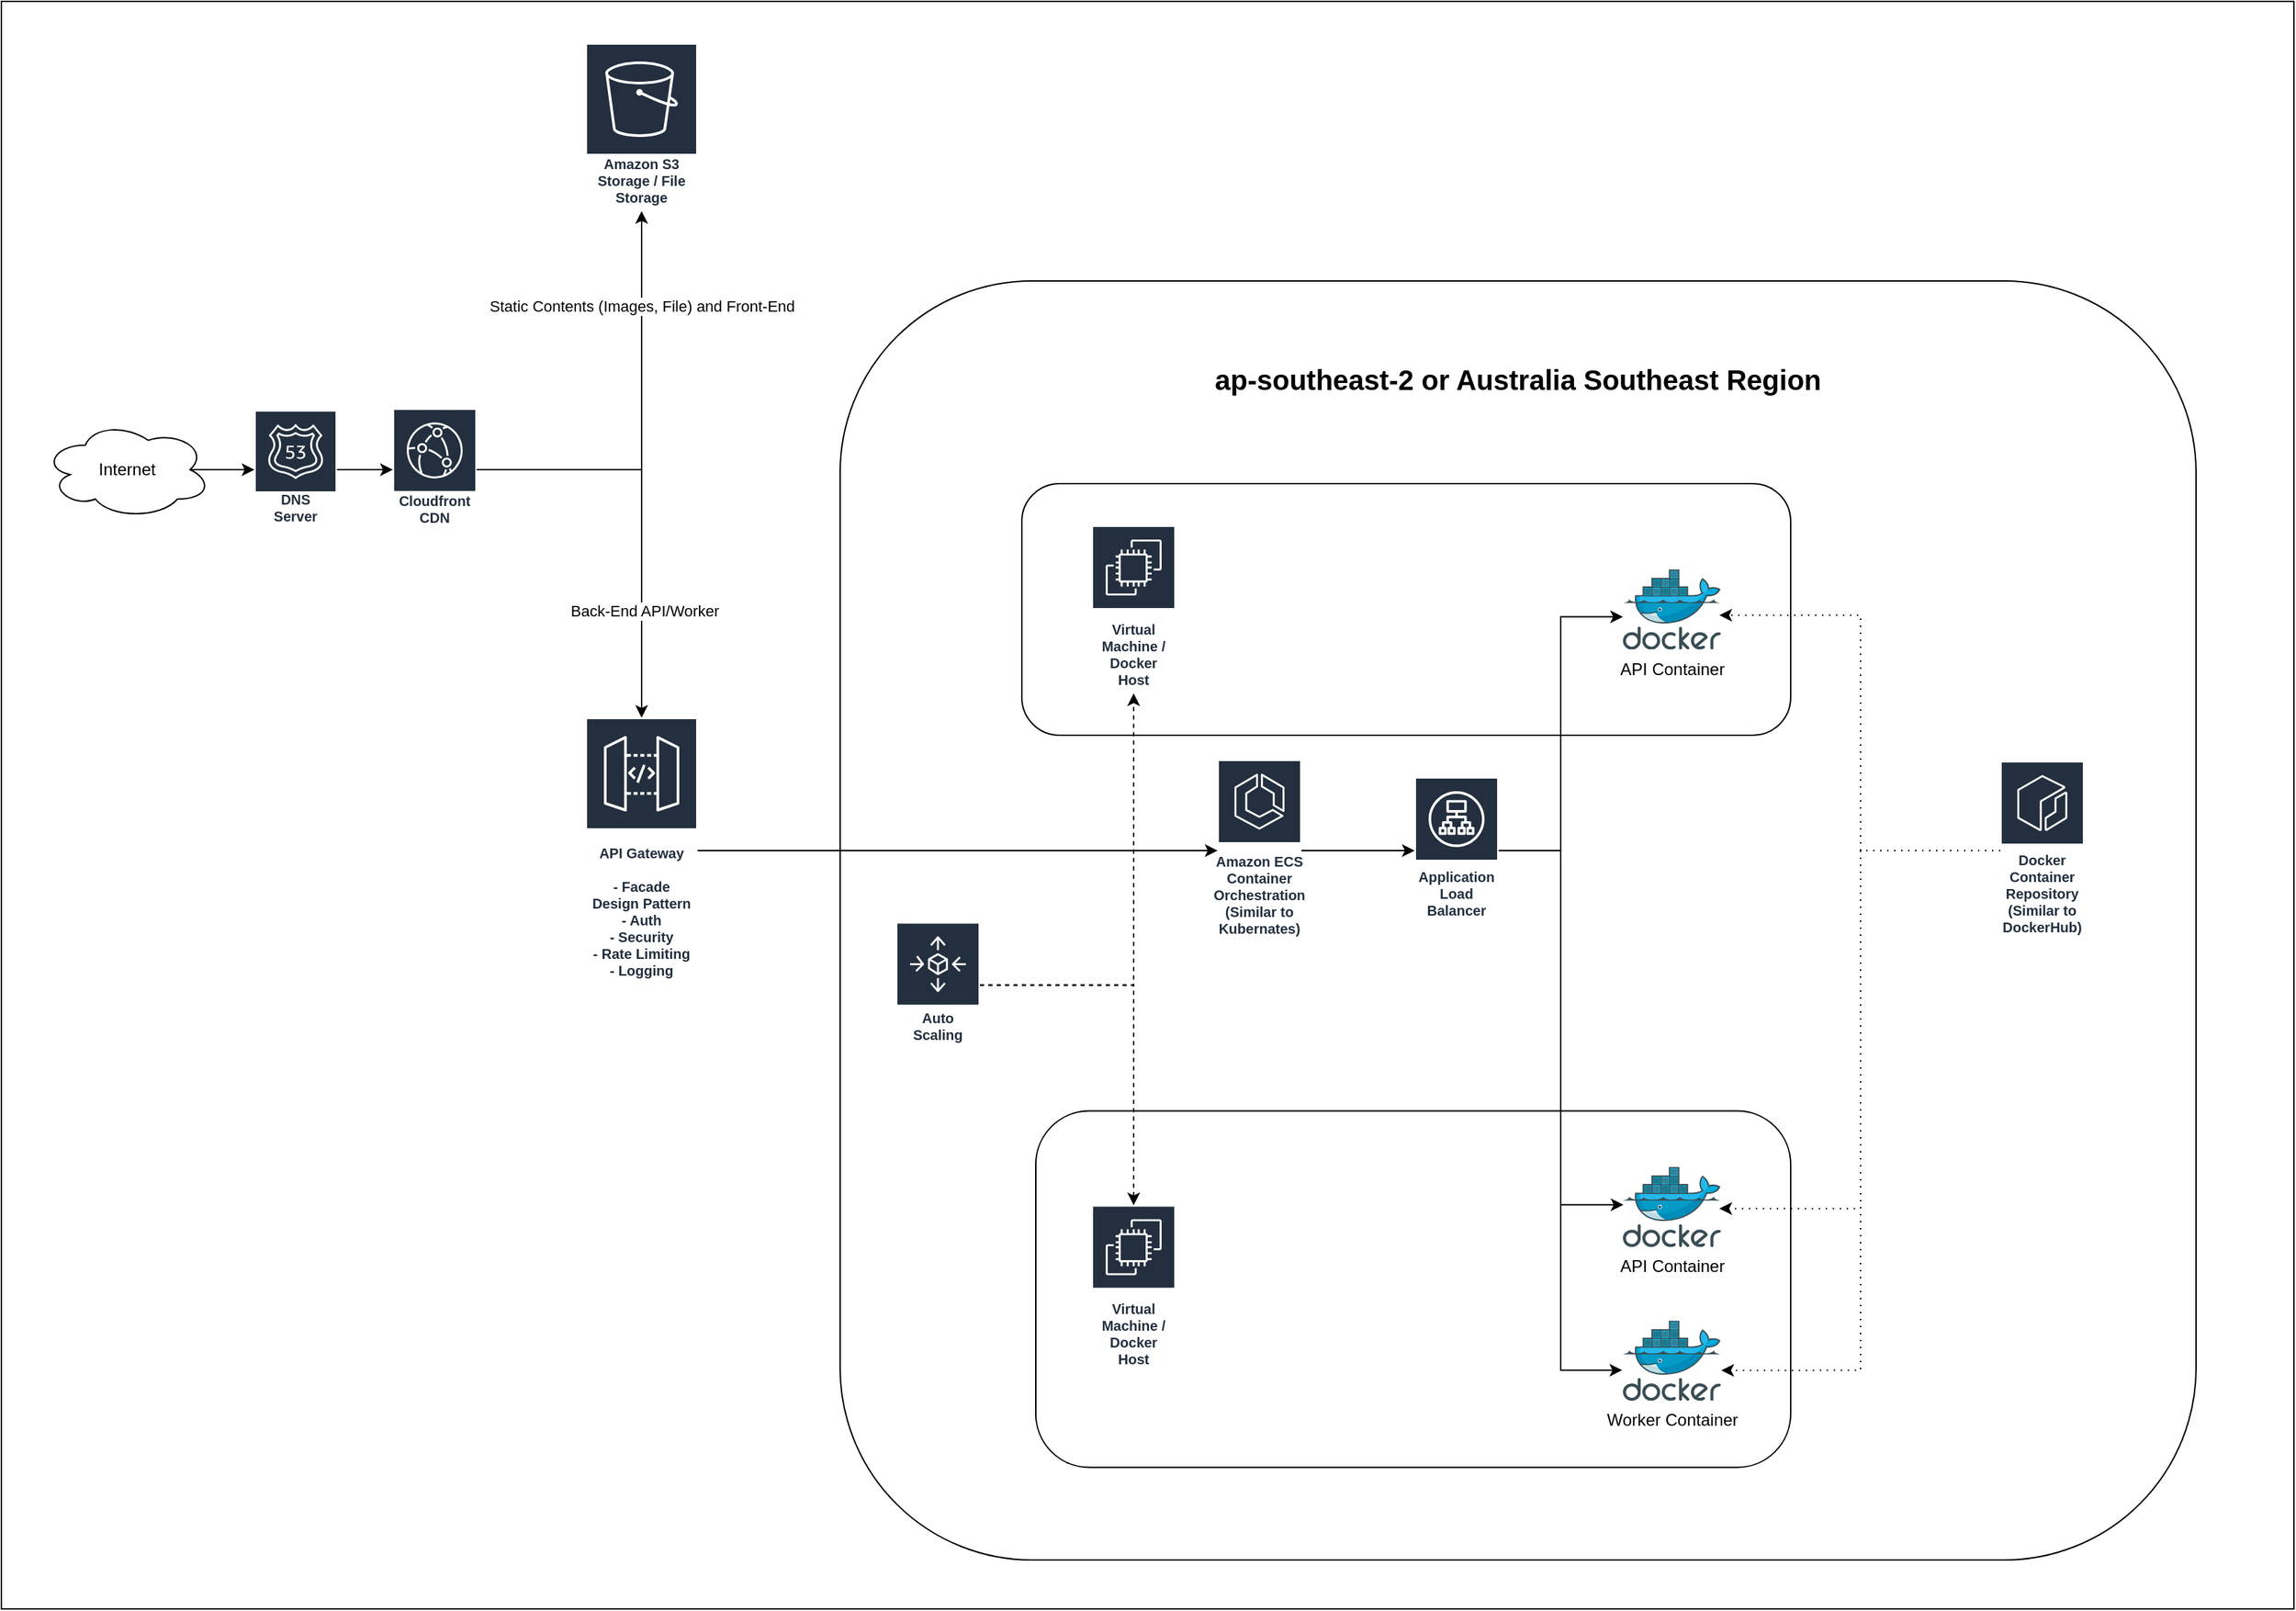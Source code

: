 <mxfile version="13.7.3" type="device"><diagram id="9EyyT1FYDlfh2e8lEh_9" name="Page-1"><mxGraphModel dx="946" dy="680" grid="1" gridSize="10" guides="1" tooltips="1" connect="1" arrows="1" fold="1" page="1" pageScale="1" pageWidth="827" pageHeight="1169" math="0" shadow="0"><root><mxCell id="0"/><mxCell id="1" parent="0"/><mxCell id="enSneX4pI8geG1ARlcvH-73" value="" style="rounded=0;whiteSpace=wrap;html=1;fontSize=20;" parent="1" vertex="1"><mxGeometry x="10" y="10" width="1640" height="1150" as="geometry"/></mxCell><mxCell id="enSneX4pI8geG1ARlcvH-71" value="" style="rounded=1;whiteSpace=wrap;html=1;" parent="1" vertex="1"><mxGeometry x="610" y="210" width="970" height="915" as="geometry"/></mxCell><mxCell id="enSneX4pI8geG1ARlcvH-57" value="" style="rounded=1;whiteSpace=wrap;html=1;" parent="1" vertex="1"><mxGeometry x="750" y="803.75" width="540" height="255" as="geometry"/></mxCell><mxCell id="enSneX4pI8geG1ARlcvH-56" value="" style="rounded=1;whiteSpace=wrap;html=1;" parent="1" vertex="1"><mxGeometry x="740" y="355" width="550" height="180" as="geometry"/></mxCell><mxCell id="enSneX4pI8geG1ARlcvH-29" style="edgeStyle=orthogonalEdgeStyle;rounded=0;orthogonalLoop=1;jettySize=auto;html=1;exitX=0.875;exitY=0.5;exitDx=0;exitDy=0;exitPerimeter=0;" parent="1" source="enSneX4pI8geG1ARlcvH-2" target="enSneX4pI8geG1ARlcvH-21" edge="1"><mxGeometry relative="1" as="geometry"/></mxCell><mxCell id="enSneX4pI8geG1ARlcvH-2" value="Internet" style="ellipse;shape=cloud;whiteSpace=wrap;html=1;" parent="1" vertex="1"><mxGeometry x="40" y="310" width="120" height="70" as="geometry"/></mxCell><mxCell id="enSneX4pI8geG1ARlcvH-36" style="edgeStyle=orthogonalEdgeStyle;rounded=0;orthogonalLoop=1;jettySize=auto;html=1;" parent="1" source="enSneX4pI8geG1ARlcvH-5" target="enSneX4pI8geG1ARlcvH-7" edge="1"><mxGeometry relative="1" as="geometry"/></mxCell><mxCell id="enSneX4pI8geG1ARlcvH-38" value="Static Contents (Images, File) and Front-End" style="edgeLabel;html=1;align=center;verticalAlign=middle;resizable=0;points=[];" parent="enSneX4pI8geG1ARlcvH-36" vertex="1" connectable="0"><mxGeometry x="0.552" relative="1" as="geometry"><mxPoint as="offset"/></mxGeometry></mxCell><mxCell id="enSneX4pI8geG1ARlcvH-37" style="edgeStyle=orthogonalEdgeStyle;rounded=0;orthogonalLoop=1;jettySize=auto;html=1;" parent="1" source="enSneX4pI8geG1ARlcvH-5" target="enSneX4pI8geG1ARlcvH-6" edge="1"><mxGeometry relative="1" as="geometry"/></mxCell><mxCell id="enSneX4pI8geG1ARlcvH-39" value="Back-End API/Worker" style="edgeLabel;html=1;align=center;verticalAlign=middle;resizable=0;points=[];" parent="enSneX4pI8geG1ARlcvH-37" vertex="1" connectable="0"><mxGeometry x="0.482" y="2" relative="1" as="geometry"><mxPoint as="offset"/></mxGeometry></mxCell><mxCell id="enSneX4pI8geG1ARlcvH-5" value="Cloudfront CDN" style="outlineConnect=0;fontColor=#232F3E;gradientColor=none;strokeColor=#ffffff;fillColor=#232F3E;dashed=0;verticalLabelPosition=middle;verticalAlign=bottom;align=center;html=1;whiteSpace=wrap;fontSize=10;fontStyle=1;spacing=3;shape=mxgraph.aws4.productIcon;prIcon=mxgraph.aws4.cloudfront;" parent="1" vertex="1"><mxGeometry x="290" y="301.25" width="60" height="87.5" as="geometry"/></mxCell><mxCell id="enSneX4pI8geG1ARlcvH-69" style="edgeStyle=orthogonalEdgeStyle;rounded=0;orthogonalLoop=1;jettySize=auto;html=1;strokeColor=#000000;strokeWidth=1;" parent="1" source="enSneX4pI8geG1ARlcvH-6" target="enSneX4pI8geG1ARlcvH-12" edge="1"><mxGeometry relative="1" as="geometry"/></mxCell><mxCell id="enSneX4pI8geG1ARlcvH-6" value="API Gateway&lt;br&gt;&lt;br&gt;- Facade Design Pattern&lt;br&gt;- Auth&lt;br&gt;- Security&lt;br&gt;- Rate Limiting&lt;br&gt;- Logging" style="outlineConnect=0;fontColor=#232F3E;gradientColor=none;strokeColor=#ffffff;fillColor=#232F3E;dashed=0;verticalLabelPosition=middle;verticalAlign=bottom;align=center;html=1;whiteSpace=wrap;fontSize=10;fontStyle=1;spacing=3;shape=mxgraph.aws4.productIcon;prIcon=mxgraph.aws4.api_gateway;" parent="1" vertex="1"><mxGeometry x="428" y="522.5" width="80" height="190" as="geometry"/></mxCell><mxCell id="enSneX4pI8geG1ARlcvH-7" value="Amazon S3 Storage / File Storage" style="outlineConnect=0;fontColor=#232F3E;gradientColor=none;strokeColor=#ffffff;fillColor=#232F3E;dashed=0;verticalLabelPosition=middle;verticalAlign=bottom;align=center;html=1;whiteSpace=wrap;fontSize=10;fontStyle=1;spacing=3;shape=mxgraph.aws4.productIcon;prIcon=mxgraph.aws4.s3;" parent="1" vertex="1"><mxGeometry x="428" y="40" width="80" height="120" as="geometry"/></mxCell><mxCell id="enSneX4pI8geG1ARlcvH-48" style="edgeStyle=orthogonalEdgeStyle;rounded=0;orthogonalLoop=1;jettySize=auto;html=1;entryX=0;entryY=0.592;entryDx=0;entryDy=0;entryPerimeter=0;" parent="1" source="enSneX4pI8geG1ARlcvH-8" target="enSneX4pI8geG1ARlcvH-13" edge="1"><mxGeometry relative="1" as="geometry"/></mxCell><mxCell id="enSneX4pI8geG1ARlcvH-50" style="edgeStyle=orthogonalEdgeStyle;rounded=0;orthogonalLoop=1;jettySize=auto;html=1;entryX=0.005;entryY=0.473;entryDx=0;entryDy=0;entryPerimeter=0;" parent="1" source="enSneX4pI8geG1ARlcvH-8" target="enSneX4pI8geG1ARlcvH-25" edge="1"><mxGeometry relative="1" as="geometry"/></mxCell><mxCell id="enSneX4pI8geG1ARlcvH-53" style="edgeStyle=orthogonalEdgeStyle;rounded=0;orthogonalLoop=1;jettySize=auto;html=1;entryX=-0.007;entryY=0.618;entryDx=0;entryDy=0;entryPerimeter=0;" parent="1" source="enSneX4pI8geG1ARlcvH-8" target="enSneX4pI8geG1ARlcvH-26" edge="1"><mxGeometry relative="1" as="geometry"/></mxCell><mxCell id="enSneX4pI8geG1ARlcvH-8" value="Application Load Balancer" style="outlineConnect=0;fontColor=#232F3E;gradientColor=none;strokeColor=#ffffff;fillColor=#232F3E;dashed=0;verticalLabelPosition=middle;verticalAlign=bottom;align=center;html=1;whiteSpace=wrap;fontSize=10;fontStyle=1;spacing=3;shape=mxgraph.aws4.productIcon;prIcon=mxgraph.aws4.application_load_balancer;" parent="1" vertex="1"><mxGeometry x="1021" y="565" width="60" height="105" as="geometry"/></mxCell><mxCell id="enSneX4pI8geG1ARlcvH-52" style="edgeStyle=orthogonalEdgeStyle;rounded=0;orthogonalLoop=1;jettySize=auto;html=1;dashed=1;" parent="1" source="enSneX4pI8geG1ARlcvH-9" target="enSneX4pI8geG1ARlcvH-51" edge="1"><mxGeometry relative="1" as="geometry"/></mxCell><mxCell id="enSneX4pI8geG1ARlcvH-70" style="edgeStyle=orthogonalEdgeStyle;rounded=0;orthogonalLoop=1;jettySize=auto;html=1;strokeColor=#000000;strokeWidth=1;dashed=1;" parent="1" source="enSneX4pI8geG1ARlcvH-9" target="enSneX4pI8geG1ARlcvH-11" edge="1"><mxGeometry relative="1" as="geometry"/></mxCell><mxCell id="enSneX4pI8geG1ARlcvH-9" value="Auto Scaling" style="outlineConnect=0;fontColor=#232F3E;gradientColor=none;strokeColor=#ffffff;fillColor=#232F3E;dashed=0;verticalLabelPosition=middle;verticalAlign=bottom;align=center;html=1;whiteSpace=wrap;fontSize=10;fontStyle=1;spacing=3;shape=mxgraph.aws4.productIcon;prIcon=mxgraph.aws4.autoscaling;" parent="1" vertex="1"><mxGeometry x="650" y="668.75" width="60" height="90" as="geometry"/></mxCell><mxCell id="enSneX4pI8geG1ARlcvH-11" value="Virtual Machine / Docker Host" style="outlineConnect=0;fontColor=#232F3E;gradientColor=none;strokeColor=#ffffff;fillColor=#232F3E;dashed=0;verticalLabelPosition=middle;verticalAlign=bottom;align=center;html=1;whiteSpace=wrap;fontSize=10;fontStyle=1;spacing=3;shape=mxgraph.aws4.productIcon;prIcon=mxgraph.aws4.ec2;" parent="1" vertex="1"><mxGeometry x="790" y="385" width="60" height="120" as="geometry"/></mxCell><mxCell id="enSneX4pI8geG1ARlcvH-45" style="edgeStyle=orthogonalEdgeStyle;rounded=0;orthogonalLoop=1;jettySize=auto;html=1;" parent="1" source="enSneX4pI8geG1ARlcvH-12" target="enSneX4pI8geG1ARlcvH-8" edge="1"><mxGeometry relative="1" as="geometry"/></mxCell><mxCell id="enSneX4pI8geG1ARlcvH-12" value="Amazon ECS&lt;br&gt;Container Orchestration (Similar to Kubernates)" style="outlineConnect=0;fontColor=#232F3E;gradientColor=none;strokeColor=#ffffff;fillColor=#232F3E;dashed=0;verticalLabelPosition=middle;verticalAlign=bottom;align=center;html=1;whiteSpace=wrap;fontSize=10;fontStyle=1;spacing=3;shape=mxgraph.aws4.productIcon;prIcon=mxgraph.aws4.ecs;" parent="1" vertex="1"><mxGeometry x="880" y="552.5" width="60" height="130" as="geometry"/></mxCell><mxCell id="enSneX4pI8geG1ARlcvH-13" value="API Container" style="aspect=fixed;html=1;points=[];align=center;image;fontSize=12;image=img/lib/mscae/Docker.svg;" parent="1" vertex="1"><mxGeometry x="1170" y="416.3" width="70" height="57.4" as="geometry"/></mxCell><mxCell id="enSneX4pI8geG1ARlcvH-35" style="edgeStyle=orthogonalEdgeStyle;rounded=0;orthogonalLoop=1;jettySize=auto;html=1;" parent="1" source="enSneX4pI8geG1ARlcvH-21" target="enSneX4pI8geG1ARlcvH-5" edge="1"><mxGeometry relative="1" as="geometry"/></mxCell><mxCell id="enSneX4pI8geG1ARlcvH-21" value="DNS Server" style="outlineConnect=0;fontColor=#232F3E;gradientColor=none;strokeColor=#ffffff;fillColor=#232F3E;dashed=0;verticalLabelPosition=middle;verticalAlign=bottom;align=center;html=1;whiteSpace=wrap;fontSize=10;fontStyle=1;spacing=3;shape=mxgraph.aws4.productIcon;prIcon=mxgraph.aws4.route_53;" parent="1" vertex="1"><mxGeometry x="191" y="302.5" width="59" height="85" as="geometry"/></mxCell><mxCell id="enSneX4pI8geG1ARlcvH-25" value="API Container" style="aspect=fixed;html=1;points=[];align=center;image;fontSize=12;image=img/lib/mscae/Docker.svg;" parent="1" vertex="1"><mxGeometry x="1170" y="843.75" width="70" height="57.4" as="geometry"/></mxCell><mxCell id="enSneX4pI8geG1ARlcvH-26" value="Worker Container" style="aspect=fixed;html=1;points=[];align=center;image;fontSize=12;image=img/lib/mscae/Docker.svg;" parent="1" vertex="1"><mxGeometry x="1170" y="953.75" width="70" height="57.4" as="geometry"/></mxCell><mxCell id="enSneX4pI8geG1ARlcvH-51" value="Virtual Machine / Docker Host" style="outlineConnect=0;fontColor=#232F3E;gradientColor=none;strokeColor=#ffffff;fillColor=#232F3E;dashed=0;verticalLabelPosition=middle;verticalAlign=bottom;align=center;html=1;whiteSpace=wrap;fontSize=10;fontStyle=1;spacing=3;shape=mxgraph.aws4.productIcon;prIcon=mxgraph.aws4.ec2;" parent="1" vertex="1"><mxGeometry x="790" y="871.25" width="60" height="120" as="geometry"/></mxCell><mxCell id="enSneX4pI8geG1ARlcvH-62" style="edgeStyle=orthogonalEdgeStyle;rounded=0;orthogonalLoop=1;jettySize=auto;html=1;entryX=0.986;entryY=0.572;entryDx=0;entryDy=0;entryPerimeter=0;dashed=1;dashPattern=1 4;" parent="1" source="enSneX4pI8geG1ARlcvH-54" target="enSneX4pI8geG1ARlcvH-13" edge="1"><mxGeometry relative="1" as="geometry"/></mxCell><mxCell id="enSneX4pI8geG1ARlcvH-63" style="edgeStyle=orthogonalEdgeStyle;rounded=0;orthogonalLoop=1;jettySize=auto;html=1;entryX=0.986;entryY=0.52;entryDx=0;entryDy=0;entryPerimeter=0;dashed=1;dashPattern=1 4;" parent="1" source="enSneX4pI8geG1ARlcvH-54" target="enSneX4pI8geG1ARlcvH-25" edge="1"><mxGeometry relative="1" as="geometry"/></mxCell><mxCell id="enSneX4pI8geG1ARlcvH-66" style="edgeStyle=orthogonalEdgeStyle;rounded=0;orthogonalLoop=1;jettySize=auto;html=1;entryX=1.006;entryY=0.62;entryDx=0;entryDy=0;entryPerimeter=0;dashed=1;dashPattern=1 4;" parent="1" source="enSneX4pI8geG1ARlcvH-54" target="enSneX4pI8geG1ARlcvH-26" edge="1"><mxGeometry relative="1" as="geometry"/></mxCell><mxCell id="enSneX4pI8geG1ARlcvH-54" value="Docker Container Repository (Similar to DockerHub)" style="outlineConnect=0;fontColor=#232F3E;gradientColor=none;strokeColor=#ffffff;fillColor=#232F3E;dashed=0;verticalLabelPosition=middle;verticalAlign=bottom;align=center;html=1;whiteSpace=wrap;fontSize=10;fontStyle=1;spacing=3;shape=mxgraph.aws4.productIcon;prIcon=mxgraph.aws4.ecr;" parent="1" vertex="1"><mxGeometry x="1440" y="553.5" width="60" height="128" as="geometry"/></mxCell><mxCell id="enSneX4pI8geG1ARlcvH-72" value="ap-southeast-2 or Australia Southeast Region" style="text;html=1;strokeColor=none;fillColor=none;align=center;verticalAlign=middle;whiteSpace=wrap;rounded=0;fontStyle=1;fontSize=20;" parent="1" vertex="1"><mxGeometry x="855" y="270" width="480" height="20" as="geometry"/></mxCell></root></mxGraphModel></diagram></mxfile>